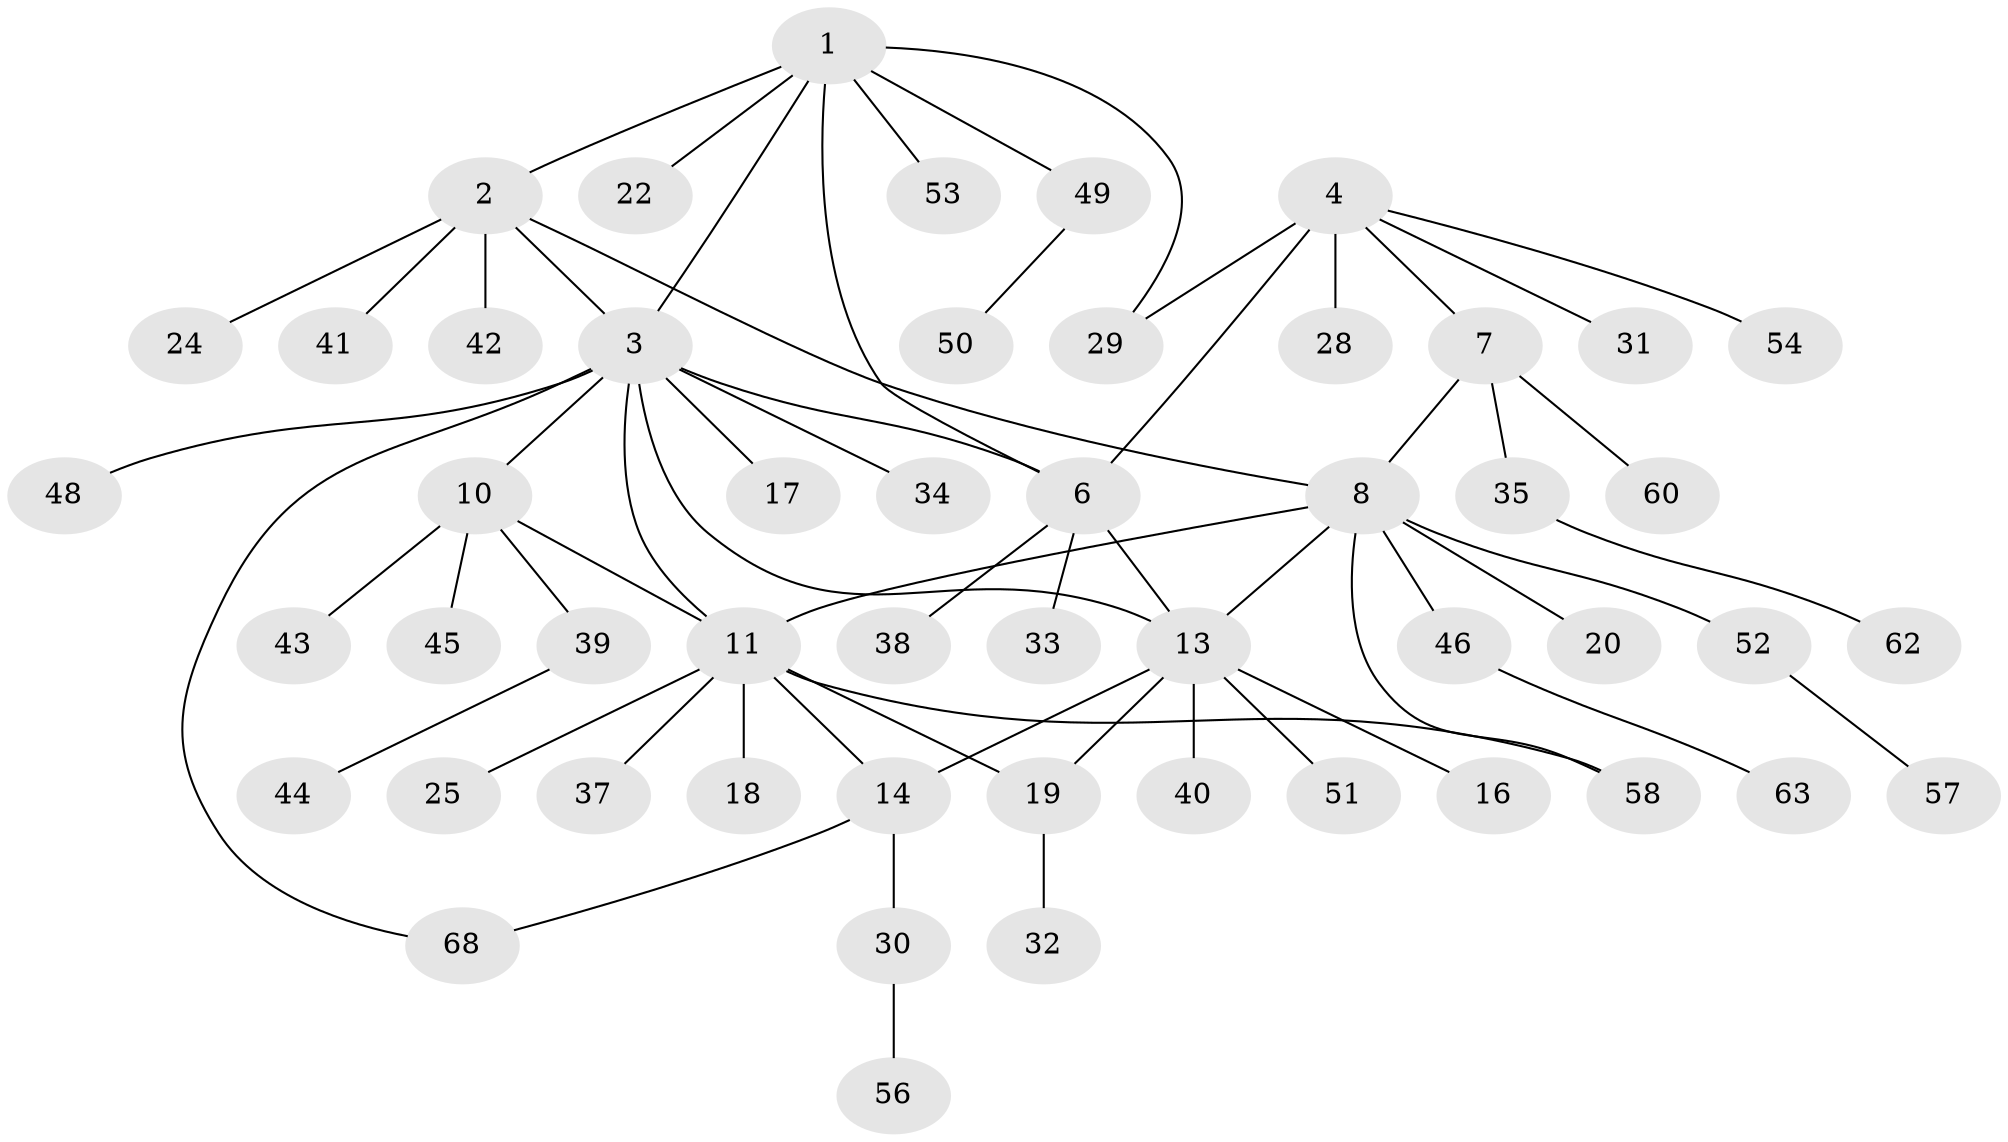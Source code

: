// original degree distribution, {8: 0.029411764705882353, 7: 0.029411764705882353, 5: 0.058823529411764705, 4: 0.014705882352941176, 6: 0.04411764705882353, 2: 0.16176470588235295, 9: 0.014705882352941176, 10: 0.014705882352941176, 1: 0.5735294117647058, 3: 0.058823529411764705}
// Generated by graph-tools (version 1.1) at 2025/11/02/27/25 16:11:37]
// undirected, 51 vertices, 62 edges
graph export_dot {
graph [start="1"]
  node [color=gray90,style=filled];
  1 [super="+61"];
  2 [super="+55"];
  3 [super="+12"];
  4 [super="+5"];
  6 [super="+27"];
  7 [super="+21"];
  8 [super="+9"];
  10 [super="+26"];
  11 [super="+23"];
  13 [super="+15"];
  14 [super="+36"];
  16;
  17;
  18;
  19;
  20;
  22;
  24;
  25 [super="+59"];
  28;
  29;
  30;
  31;
  32;
  33;
  34;
  35 [super="+64"];
  37;
  38 [super="+67"];
  39 [super="+65"];
  40 [super="+66"];
  41;
  42;
  43;
  44;
  45;
  46 [super="+47"];
  48;
  49;
  50;
  51;
  52;
  53;
  54;
  56;
  57;
  58;
  60;
  62;
  63;
  68;
  1 -- 2;
  1 -- 3;
  1 -- 6;
  1 -- 22;
  1 -- 29;
  1 -- 49;
  1 -- 53;
  2 -- 3;
  2 -- 24;
  2 -- 41;
  2 -- 42;
  2 -- 8;
  3 -- 48;
  3 -- 17;
  3 -- 34;
  3 -- 68;
  3 -- 6;
  3 -- 10;
  3 -- 11;
  3 -- 13;
  4 -- 6 [weight=2];
  4 -- 28;
  4 -- 54;
  4 -- 7;
  4 -- 29;
  4 -- 31;
  6 -- 13;
  6 -- 33;
  6 -- 38;
  7 -- 8 [weight=2];
  7 -- 35;
  7 -- 60;
  8 -- 11;
  8 -- 13;
  8 -- 46;
  8 -- 20;
  8 -- 52;
  8 -- 58;
  10 -- 11;
  10 -- 39;
  10 -- 43;
  10 -- 45;
  11 -- 14;
  11 -- 18;
  11 -- 19;
  11 -- 25;
  11 -- 37;
  11 -- 58;
  13 -- 14 [weight=2];
  13 -- 51;
  13 -- 16;
  13 -- 19;
  13 -- 40;
  14 -- 30;
  14 -- 68;
  19 -- 32;
  30 -- 56;
  35 -- 62;
  39 -- 44;
  46 -- 63;
  49 -- 50;
  52 -- 57;
}
